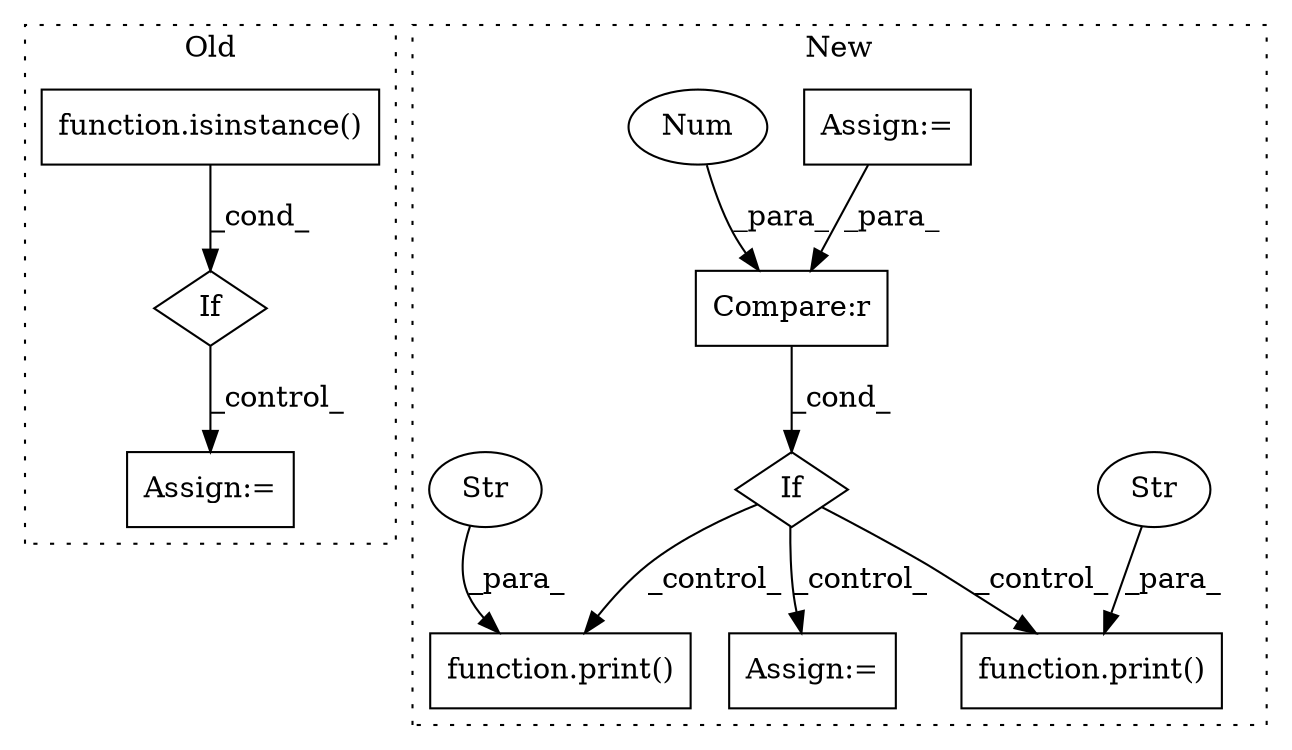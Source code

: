 digraph G {
subgraph cluster0 {
1 [label="function.isinstance()" a="75" s="507,530" l="11,1" shape="box"];
3 [label="If" a="96" s="504" l="3" shape="diamond"];
8 [label="Assign:=" a="68" s="574" l="3" shape="box"];
label = "Old";
style="dotted";
}
subgraph cluster1 {
2 [label="function.print()" a="75" s="1542,1599" l="6,1" shape="box"];
4 [label="Str" a="66" s="1548" l="51" shape="ellipse"];
5 [label="If" a="96" s="878" l="3" shape="diamond"];
6 [label="Assign:=" a="68" s="1284" l="4" shape="box"];
7 [label="Compare:r" a="40" s="881" l="12" shape="box"];
9 [label="Assign:=" a="68" s="789" l="3" shape="box"];
10 [label="function.print()" a="75" s="1306,1334" l="6,1" shape="box"];
11 [label="Str" a="66" s="1312" l="22" shape="ellipse"];
12 [label="Num" a="76" s="890" l="3" shape="ellipse"];
label = "New";
style="dotted";
}
1 -> 3 [label="_cond_"];
3 -> 8 [label="_control_"];
4 -> 2 [label="_para_"];
5 -> 6 [label="_control_"];
5 -> 10 [label="_control_"];
5 -> 2 [label="_control_"];
7 -> 5 [label="_cond_"];
9 -> 7 [label="_para_"];
11 -> 10 [label="_para_"];
12 -> 7 [label="_para_"];
}